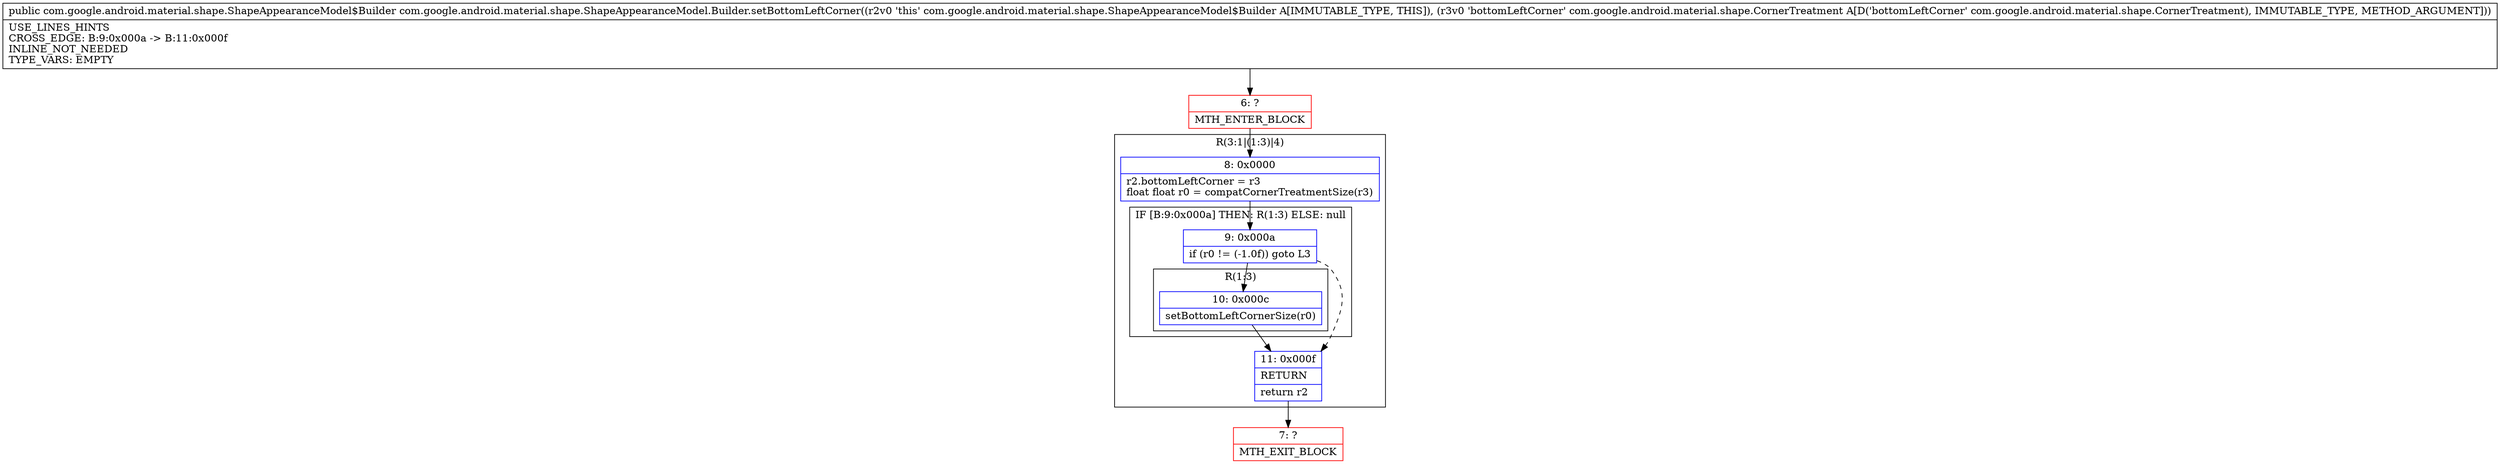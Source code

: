 digraph "CFG forcom.google.android.material.shape.ShapeAppearanceModel.Builder.setBottomLeftCorner(Lcom\/google\/android\/material\/shape\/CornerTreatment;)Lcom\/google\/android\/material\/shape\/ShapeAppearanceModel$Builder;" {
subgraph cluster_Region_1146837042 {
label = "R(3:1|(1:3)|4)";
node [shape=record,color=blue];
Node_8 [shape=record,label="{8\:\ 0x0000|r2.bottomLeftCorner = r3\lfloat float r0 = compatCornerTreatmentSize(r3)\l}"];
subgraph cluster_IfRegion_1275882122 {
label = "IF [B:9:0x000a] THEN: R(1:3) ELSE: null";
node [shape=record,color=blue];
Node_9 [shape=record,label="{9\:\ 0x000a|if (r0 != (\-1.0f)) goto L3\l}"];
subgraph cluster_Region_1532383997 {
label = "R(1:3)";
node [shape=record,color=blue];
Node_10 [shape=record,label="{10\:\ 0x000c|setBottomLeftCornerSize(r0)\l}"];
}
}
Node_11 [shape=record,label="{11\:\ 0x000f|RETURN\l|return r2\l}"];
}
Node_6 [shape=record,color=red,label="{6\:\ ?|MTH_ENTER_BLOCK\l}"];
Node_7 [shape=record,color=red,label="{7\:\ ?|MTH_EXIT_BLOCK\l}"];
MethodNode[shape=record,label="{public com.google.android.material.shape.ShapeAppearanceModel$Builder com.google.android.material.shape.ShapeAppearanceModel.Builder.setBottomLeftCorner((r2v0 'this' com.google.android.material.shape.ShapeAppearanceModel$Builder A[IMMUTABLE_TYPE, THIS]), (r3v0 'bottomLeftCorner' com.google.android.material.shape.CornerTreatment A[D('bottomLeftCorner' com.google.android.material.shape.CornerTreatment), IMMUTABLE_TYPE, METHOD_ARGUMENT]))  | USE_LINES_HINTS\lCROSS_EDGE: B:9:0x000a \-\> B:11:0x000f\lINLINE_NOT_NEEDED\lTYPE_VARS: EMPTY\l}"];
MethodNode -> Node_6;Node_8 -> Node_9;
Node_9 -> Node_10;
Node_9 -> Node_11[style=dashed];
Node_10 -> Node_11;
Node_11 -> Node_7;
Node_6 -> Node_8;
}

